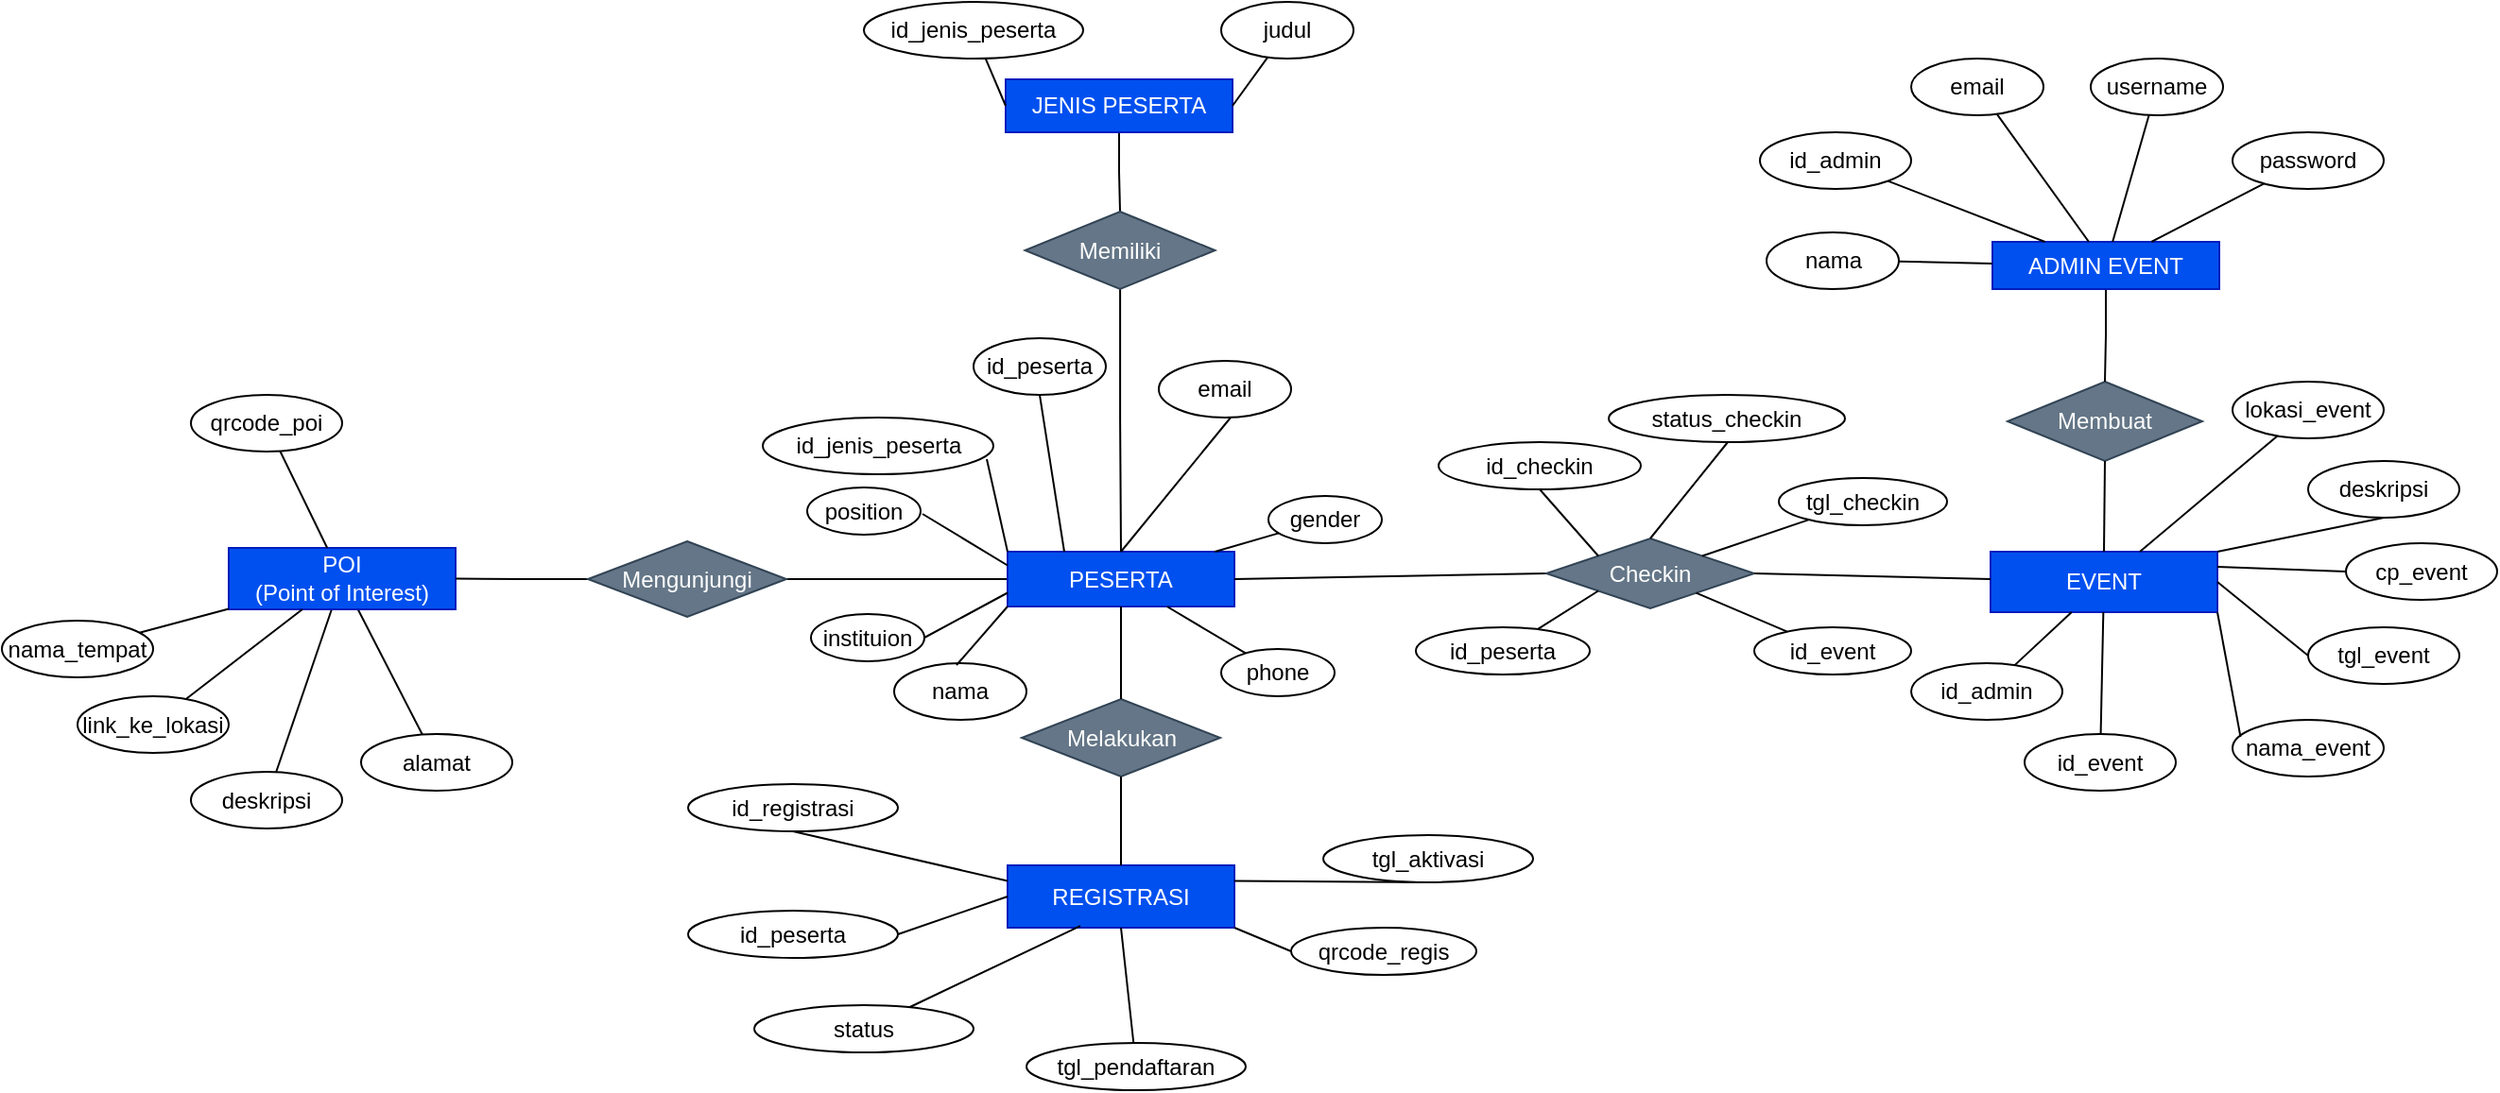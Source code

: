 <mxfile version="28.0.7">
  <diagram name="Page-1" id="OKyLxdBVDZKnVGsT_s5w">
    <mxGraphModel dx="2587" dy="-22" grid="1" gridSize="10" guides="1" tooltips="1" connect="1" arrows="1" fold="1" page="1" pageScale="1" pageWidth="850" pageHeight="1100" math="0" shadow="0">
      <root>
        <mxCell id="0" />
        <mxCell id="1" parent="0" />
        <mxCell id="aQkHbzhZn3qy7GX3IeXV-211" style="edgeStyle=orthogonalEdgeStyle;rounded=0;orthogonalLoop=1;jettySize=auto;html=1;entryX=1;entryY=0.5;entryDx=0;entryDy=0;endArrow=none;endFill=0;" edge="1" parent="1" source="aQkHbzhZn3qy7GX3IeXV-92" target="aQkHbzhZn3qy7GX3IeXV-210">
          <mxGeometry relative="1" as="geometry" />
        </mxCell>
        <mxCell id="aQkHbzhZn3qy7GX3IeXV-92" value="PESERTA" style="rounded=0;whiteSpace=wrap;html=1;fillColor=#0050ef;fontColor=#ffffff;strokeColor=#001DBC;" vertex="1" parent="1">
          <mxGeometry x="-188" y="1520" width="120" height="29" as="geometry" />
        </mxCell>
        <mxCell id="aQkHbzhZn3qy7GX3IeXV-93" value="REGISTRASI" style="rounded=0;whiteSpace=wrap;html=1;fillColor=#0050ef;fontColor=#ffffff;strokeColor=#001DBC;" vertex="1" parent="1">
          <mxGeometry x="-188" y="1686" width="120" height="33" as="geometry" />
        </mxCell>
        <mxCell id="aQkHbzhZn3qy7GX3IeXV-94" value="" style="endArrow=none;html=1;rounded=0;entryX=0;entryY=0.5;entryDx=0;entryDy=0;exitX=1;exitY=0.5;exitDx=0;exitDy=0;" edge="1" parent="1" target="aQkHbzhZn3qy7GX3IeXV-101" source="aQkHbzhZn3qy7GX3IeXV-92">
          <mxGeometry width="50" height="50" relative="1" as="geometry">
            <mxPoint x="-68" y="1519" as="sourcePoint" />
            <mxPoint x="9" y="1512" as="targetPoint" />
          </mxGeometry>
        </mxCell>
        <mxCell id="aQkHbzhZn3qy7GX3IeXV-95" value="id_peserta" style="ellipse;whiteSpace=wrap;html=1;" vertex="1" parent="1">
          <mxGeometry x="-206" y="1407" width="70" height="30" as="geometry" />
        </mxCell>
        <mxCell id="aQkHbzhZn3qy7GX3IeXV-96" value="nama" style="ellipse;whiteSpace=wrap;html=1;" vertex="1" parent="1">
          <mxGeometry x="-248" y="1579" width="70" height="30" as="geometry" />
        </mxCell>
        <mxCell id="aQkHbzhZn3qy7GX3IeXV-97" value="email" style="ellipse;whiteSpace=wrap;html=1;" vertex="1" parent="1">
          <mxGeometry x="-108" y="1419" width="70" height="30" as="geometry" />
        </mxCell>
        <mxCell id="aQkHbzhZn3qy7GX3IeXV-98" value="" style="endArrow=none;html=1;rounded=0;exitX=0.25;exitY=0;exitDx=0;exitDy=0;entryX=0.5;entryY=1;entryDx=0;entryDy=0;" edge="1" parent="1" source="aQkHbzhZn3qy7GX3IeXV-92" target="aQkHbzhZn3qy7GX3IeXV-95">
          <mxGeometry width="50" height="50" relative="1" as="geometry">
            <mxPoint x="-238" y="1499" as="sourcePoint" />
            <mxPoint x="-188" y="1449" as="targetPoint" />
          </mxGeometry>
        </mxCell>
        <mxCell id="aQkHbzhZn3qy7GX3IeXV-100" value="" style="endArrow=none;html=1;rounded=0;exitX=0.5;exitY=0;exitDx=0;exitDy=0;" edge="1" parent="1" source="aQkHbzhZn3qy7GX3IeXV-92">
          <mxGeometry width="50" height="50" relative="1" as="geometry">
            <mxPoint x="-110" y="1489" as="sourcePoint" />
            <mxPoint x="-70" y="1449" as="targetPoint" />
          </mxGeometry>
        </mxCell>
        <mxCell id="aQkHbzhZn3qy7GX3IeXV-101" value="Checkin" style="rhombus;whiteSpace=wrap;html=1;fillColor=#647687;fontColor=#ffffff;strokeColor=#314354;" vertex="1" parent="1">
          <mxGeometry x="97" y="1513" width="110" height="37" as="geometry" />
        </mxCell>
        <mxCell id="aQkHbzhZn3qy7GX3IeXV-102" value="EVENT" style="rounded=0;whiteSpace=wrap;html=1;fillColor=#0050ef;fontColor=#ffffff;strokeColor=#001DBC;" vertex="1" parent="1">
          <mxGeometry x="332" y="1520" width="120" height="32" as="geometry" />
        </mxCell>
        <mxCell id="aQkHbzhZn3qy7GX3IeXV-103" value="instituion" style="ellipse;whiteSpace=wrap;html=1;" vertex="1" parent="1">
          <mxGeometry x="-292" y="1553" width="60" height="25" as="geometry" />
        </mxCell>
        <mxCell id="aQkHbzhZn3qy7GX3IeXV-104" value="position" style="ellipse;whiteSpace=wrap;html=1;" vertex="1" parent="1">
          <mxGeometry x="-294" y="1486" width="60" height="25" as="geometry" />
        </mxCell>
        <mxCell id="aQkHbzhZn3qy7GX3IeXV-105" value="Membuat" style="rhombus;whiteSpace=wrap;html=1;fillColor=#647687;fontColor=#ffffff;strokeColor=#314354;" vertex="1" parent="1">
          <mxGeometry x="341" y="1430" width="103" height="42" as="geometry" />
        </mxCell>
        <mxCell id="aQkHbzhZn3qy7GX3IeXV-177" style="rounded=0;orthogonalLoop=1;jettySize=auto;html=1;endArrow=none;endFill=0;" edge="1" parent="1" source="aQkHbzhZn3qy7GX3IeXV-106" target="aQkHbzhZn3qy7GX3IeXV-102">
          <mxGeometry relative="1" as="geometry" />
        </mxCell>
        <mxCell id="aQkHbzhZn3qy7GX3IeXV-106" value="id_event" style="ellipse;whiteSpace=wrap;html=1;" vertex="1" parent="1">
          <mxGeometry x="350" y="1616.5" width="80" height="30" as="geometry" />
        </mxCell>
        <mxCell id="aQkHbzhZn3qy7GX3IeXV-107" value="nama_event" style="ellipse;whiteSpace=wrap;html=1;" vertex="1" parent="1">
          <mxGeometry x="460" y="1609" width="80" height="30" as="geometry" />
        </mxCell>
        <mxCell id="aQkHbzhZn3qy7GX3IeXV-108" value="tgl_event" style="ellipse;whiteSpace=wrap;html=1;" vertex="1" parent="1">
          <mxGeometry x="500" y="1560" width="80" height="30" as="geometry" />
        </mxCell>
        <mxCell id="aQkHbzhZn3qy7GX3IeXV-180" style="rounded=0;orthogonalLoop=1;jettySize=auto;html=1;endArrow=none;endFill=0;" edge="1" parent="1" source="aQkHbzhZn3qy7GX3IeXV-109" target="aQkHbzhZn3qy7GX3IeXV-102">
          <mxGeometry relative="1" as="geometry" />
        </mxCell>
        <mxCell id="aQkHbzhZn3qy7GX3IeXV-109" value="lokasi_event" style="ellipse;whiteSpace=wrap;html=1;" vertex="1" parent="1">
          <mxGeometry x="460" y="1430" width="80" height="30" as="geometry" />
        </mxCell>
        <mxCell id="aQkHbzhZn3qy7GX3IeXV-110" value="deskripsi" style="ellipse;whiteSpace=wrap;html=1;" vertex="1" parent="1">
          <mxGeometry x="500" y="1472" width="80" height="30" as="geometry" />
        </mxCell>
        <mxCell id="aQkHbzhZn3qy7GX3IeXV-111" value="cp_event" style="ellipse;whiteSpace=wrap;html=1;" vertex="1" parent="1">
          <mxGeometry x="520" y="1515.5" width="80" height="30" as="geometry" />
        </mxCell>
        <mxCell id="aQkHbzhZn3qy7GX3IeXV-112" value="" style="endArrow=none;html=1;rounded=0;entryX=0.5;entryY=1;entryDx=0;entryDy=0;exitX=1;exitY=0;exitDx=0;exitDy=0;" edge="1" parent="1" source="aQkHbzhZn3qy7GX3IeXV-102" target="aQkHbzhZn3qy7GX3IeXV-110">
          <mxGeometry width="50" height="50" relative="1" as="geometry">
            <mxPoint x="437" y="1524" as="sourcePoint" />
            <mxPoint x="487" y="1474" as="targetPoint" />
          </mxGeometry>
        </mxCell>
        <mxCell id="aQkHbzhZn3qy7GX3IeXV-191" style="rounded=0;orthogonalLoop=1;jettySize=auto;html=1;endArrow=none;endFill=0;" edge="1" parent="1" source="aQkHbzhZn3qy7GX3IeXV-113" target="aQkHbzhZn3qy7GX3IeXV-92">
          <mxGeometry relative="1" as="geometry" />
        </mxCell>
        <mxCell id="aQkHbzhZn3qy7GX3IeXV-113" value="gender" style="ellipse;whiteSpace=wrap;html=1;" vertex="1" parent="1">
          <mxGeometry x="-50" y="1490.5" width="60" height="25" as="geometry" />
        </mxCell>
        <mxCell id="aQkHbzhZn3qy7GX3IeXV-114" value="tgl_aktivasi" style="ellipse;whiteSpace=wrap;html=1;" vertex="1" parent="1">
          <mxGeometry x="-21" y="1670" width="111" height="25" as="geometry" />
        </mxCell>
        <mxCell id="aQkHbzhZn3qy7GX3IeXV-208" style="rounded=0;orthogonalLoop=1;jettySize=auto;html=1;endArrow=none;endFill=0;" edge="1" parent="1" source="aQkHbzhZn3qy7GX3IeXV-115" target="aQkHbzhZn3qy7GX3IeXV-92">
          <mxGeometry relative="1" as="geometry" />
        </mxCell>
        <mxCell id="aQkHbzhZn3qy7GX3IeXV-115" value="phone" style="ellipse;whiteSpace=wrap;html=1;" vertex="1" parent="1">
          <mxGeometry x="-75" y="1571.5" width="60" height="25" as="geometry" />
        </mxCell>
        <mxCell id="aQkHbzhZn3qy7GX3IeXV-116" value="" style="endArrow=none;html=1;rounded=0;exitX=1;exitY=0.25;exitDx=0;exitDy=0;entryX=0.5;entryY=1;entryDx=0;entryDy=0;" edge="1" parent="1" source="aQkHbzhZn3qy7GX3IeXV-93" target="aQkHbzhZn3qy7GX3IeXV-114">
          <mxGeometry width="50" height="50" relative="1" as="geometry">
            <mxPoint x="-74" y="1813" as="sourcePoint" />
            <mxPoint x="-24" y="1763" as="targetPoint" />
          </mxGeometry>
        </mxCell>
        <mxCell id="aQkHbzhZn3qy7GX3IeXV-176" style="edgeStyle=orthogonalEdgeStyle;rounded=0;orthogonalLoop=1;jettySize=auto;html=1;endArrow=none;endFill=0;" edge="1" parent="1" source="aQkHbzhZn3qy7GX3IeXV-117" target="aQkHbzhZn3qy7GX3IeXV-105">
          <mxGeometry relative="1" as="geometry" />
        </mxCell>
        <mxCell id="aQkHbzhZn3qy7GX3IeXV-117" value="ADMIN EVENT" style="rounded=0;whiteSpace=wrap;html=1;fillColor=#0050ef;fontColor=#ffffff;strokeColor=#001DBC;" vertex="1" parent="1">
          <mxGeometry x="333" y="1356" width="120" height="25" as="geometry" />
        </mxCell>
        <mxCell id="aQkHbzhZn3qy7GX3IeXV-188" style="rounded=0;orthogonalLoop=1;jettySize=auto;html=1;endArrow=none;endFill=0;" edge="1" parent="1" source="aQkHbzhZn3qy7GX3IeXV-118" target="aQkHbzhZn3qy7GX3IeXV-117">
          <mxGeometry relative="1" as="geometry" />
        </mxCell>
        <mxCell id="aQkHbzhZn3qy7GX3IeXV-118" value="id_admin" style="ellipse;whiteSpace=wrap;html=1;" vertex="1" parent="1">
          <mxGeometry x="210" y="1298" width="80" height="30" as="geometry" />
        </mxCell>
        <mxCell id="aQkHbzhZn3qy7GX3IeXV-186" style="rounded=0;orthogonalLoop=1;jettySize=auto;html=1;endArrow=none;endFill=0;" edge="1" parent="1" source="aQkHbzhZn3qy7GX3IeXV-119" target="aQkHbzhZn3qy7GX3IeXV-117">
          <mxGeometry relative="1" as="geometry" />
        </mxCell>
        <mxCell id="aQkHbzhZn3qy7GX3IeXV-119" value="username" style="ellipse;whiteSpace=wrap;html=1;" vertex="1" parent="1">
          <mxGeometry x="385" y="1259" width="70" height="30" as="geometry" />
        </mxCell>
        <mxCell id="aQkHbzhZn3qy7GX3IeXV-185" style="rounded=0;orthogonalLoop=1;jettySize=auto;html=1;endArrow=none;endFill=0;" edge="1" parent="1" source="aQkHbzhZn3qy7GX3IeXV-120" target="aQkHbzhZn3qy7GX3IeXV-117">
          <mxGeometry relative="1" as="geometry" />
        </mxCell>
        <mxCell id="aQkHbzhZn3qy7GX3IeXV-120" value="password" style="ellipse;whiteSpace=wrap;html=1;" vertex="1" parent="1">
          <mxGeometry x="460" y="1298" width="80" height="30" as="geometry" />
        </mxCell>
        <mxCell id="aQkHbzhZn3qy7GX3IeXV-189" style="rounded=0;orthogonalLoop=1;jettySize=auto;html=1;endArrow=none;endFill=0;" edge="1" parent="1" source="aQkHbzhZn3qy7GX3IeXV-121" target="aQkHbzhZn3qy7GX3IeXV-117">
          <mxGeometry relative="1" as="geometry" />
        </mxCell>
        <mxCell id="aQkHbzhZn3qy7GX3IeXV-121" value="nama" style="ellipse;whiteSpace=wrap;html=1;" vertex="1" parent="1">
          <mxGeometry x="213.5" y="1351" width="70" height="30" as="geometry" />
        </mxCell>
        <mxCell id="aQkHbzhZn3qy7GX3IeXV-187" style="rounded=0;orthogonalLoop=1;jettySize=auto;html=1;endArrow=none;endFill=0;" edge="1" parent="1" source="aQkHbzhZn3qy7GX3IeXV-122" target="aQkHbzhZn3qy7GX3IeXV-117">
          <mxGeometry relative="1" as="geometry" />
        </mxCell>
        <mxCell id="aQkHbzhZn3qy7GX3IeXV-122" value="email" style="ellipse;whiteSpace=wrap;html=1;" vertex="1" parent="1">
          <mxGeometry x="290" y="1259" width="70" height="30" as="geometry" />
        </mxCell>
        <mxCell id="aQkHbzhZn3qy7GX3IeXV-128" value="" style="endArrow=none;html=1;rounded=0;entryX=0;entryY=0.5;entryDx=0;entryDy=0;exitX=1;exitY=0.5;exitDx=0;exitDy=0;" edge="1" parent="1" source="aQkHbzhZn3qy7GX3IeXV-102" target="aQkHbzhZn3qy7GX3IeXV-108">
          <mxGeometry width="50" height="50" relative="1" as="geometry">
            <mxPoint x="468" y="1494" as="sourcePoint" />
            <mxPoint x="518" y="1444" as="targetPoint" />
          </mxGeometry>
        </mxCell>
        <mxCell id="aQkHbzhZn3qy7GX3IeXV-129" value="" style="endArrow=none;html=1;rounded=0;entryX=0;entryY=0.5;entryDx=0;entryDy=0;exitX=1;exitY=0.25;exitDx=0;exitDy=0;" edge="1" parent="1" source="aQkHbzhZn3qy7GX3IeXV-102" target="aQkHbzhZn3qy7GX3IeXV-111">
          <mxGeometry width="50" height="50" relative="1" as="geometry">
            <mxPoint x="464" y="1494" as="sourcePoint" />
            <mxPoint x="514" y="1444" as="targetPoint" />
          </mxGeometry>
        </mxCell>
        <mxCell id="aQkHbzhZn3qy7GX3IeXV-131" value="qrcode_regis" style="ellipse;whiteSpace=wrap;html=1;" vertex="1" parent="1">
          <mxGeometry x="-38" y="1719" width="98" height="25" as="geometry" />
        </mxCell>
        <mxCell id="aQkHbzhZn3qy7GX3IeXV-181" style="rounded=0;orthogonalLoop=1;jettySize=auto;html=1;entryX=0;entryY=1;entryDx=0;entryDy=0;endArrow=none;endFill=0;" edge="1" parent="1" source="aQkHbzhZn3qy7GX3IeXV-132" target="aQkHbzhZn3qy7GX3IeXV-101">
          <mxGeometry relative="1" as="geometry" />
        </mxCell>
        <mxCell id="aQkHbzhZn3qy7GX3IeXV-132" value="id_peserta" style="ellipse;whiteSpace=wrap;html=1;" vertex="1" parent="1">
          <mxGeometry x="28" y="1560" width="92" height="25" as="geometry" />
        </mxCell>
        <mxCell id="aQkHbzhZn3qy7GX3IeXV-182" style="rounded=0;orthogonalLoop=1;jettySize=auto;html=1;endArrow=none;endFill=0;" edge="1" parent="1" source="aQkHbzhZn3qy7GX3IeXV-133" target="aQkHbzhZn3qy7GX3IeXV-101">
          <mxGeometry relative="1" as="geometry" />
        </mxCell>
        <mxCell id="aQkHbzhZn3qy7GX3IeXV-133" value="id_event" style="ellipse;whiteSpace=wrap;html=1;" vertex="1" parent="1">
          <mxGeometry x="207" y="1560" width="83" height="25" as="geometry" />
        </mxCell>
        <mxCell id="aQkHbzhZn3qy7GX3IeXV-134" value="id_checkin" style="ellipse;whiteSpace=wrap;html=1;" vertex="1" parent="1">
          <mxGeometry x="40" y="1462" width="107" height="25" as="geometry" />
        </mxCell>
        <mxCell id="aQkHbzhZn3qy7GX3IeXV-135" value="id_jenis_peserta" style="ellipse;whiteSpace=wrap;html=1;" vertex="1" parent="1">
          <mxGeometry x="-317.5" y="1449" width="122" height="30" as="geometry" />
        </mxCell>
        <mxCell id="aQkHbzhZn3qy7GX3IeXV-172" style="edgeStyle=orthogonalEdgeStyle;rounded=0;orthogonalLoop=1;jettySize=auto;html=1;entryX=0.5;entryY=0;entryDx=0;entryDy=0;endArrow=none;endFill=0;" edge="1" parent="1" source="aQkHbzhZn3qy7GX3IeXV-136" target="aQkHbzhZn3qy7GX3IeXV-143">
          <mxGeometry relative="1" as="geometry" />
        </mxCell>
        <mxCell id="aQkHbzhZn3qy7GX3IeXV-136" value="JENIS PESERTA" style="rounded=0;whiteSpace=wrap;html=1;fillColor=#0050ef;fontColor=#ffffff;strokeColor=#001DBC;" vertex="1" parent="1">
          <mxGeometry x="-189" y="1270" width="120" height="28" as="geometry" />
        </mxCell>
        <mxCell id="aQkHbzhZn3qy7GX3IeXV-137" value="tgl_pendaftaran" style="ellipse;whiteSpace=wrap;html=1;" vertex="1" parent="1">
          <mxGeometry x="-178" y="1780" width="116" height="25" as="geometry" />
        </mxCell>
        <mxCell id="aQkHbzhZn3qy7GX3IeXV-193" style="rounded=0;orthogonalLoop=1;jettySize=auto;html=1;entryX=1;entryY=0.5;entryDx=0;entryDy=0;endArrow=none;endFill=0;" edge="1" parent="1" source="aQkHbzhZn3qy7GX3IeXV-138" target="aQkHbzhZn3qy7GX3IeXV-136">
          <mxGeometry relative="1" as="geometry" />
        </mxCell>
        <mxCell id="aQkHbzhZn3qy7GX3IeXV-138" value="judul" style="ellipse;whiteSpace=wrap;html=1;" vertex="1" parent="1">
          <mxGeometry x="-75" y="1229" width="70" height="30" as="geometry" />
        </mxCell>
        <mxCell id="aQkHbzhZn3qy7GX3IeXV-179" style="rounded=0;orthogonalLoop=1;jettySize=auto;html=1;entryX=0.321;entryY=0.973;entryDx=0;entryDy=0;endArrow=none;endFill=0;entryPerimeter=0;" edge="1" parent="1" source="aQkHbzhZn3qy7GX3IeXV-139" target="aQkHbzhZn3qy7GX3IeXV-93">
          <mxGeometry relative="1" as="geometry" />
        </mxCell>
        <mxCell id="aQkHbzhZn3qy7GX3IeXV-139" value="status" style="ellipse;whiteSpace=wrap;html=1;" vertex="1" parent="1">
          <mxGeometry x="-322" y="1760" width="116" height="25" as="geometry" />
        </mxCell>
        <mxCell id="aQkHbzhZn3qy7GX3IeXV-140" value="status_checkin" style="ellipse;whiteSpace=wrap;html=1;" vertex="1" parent="1">
          <mxGeometry x="130" y="1437" width="125" height="25" as="geometry" />
        </mxCell>
        <mxCell id="aQkHbzhZn3qy7GX3IeXV-141" value="tgl_checkin" style="ellipse;whiteSpace=wrap;html=1;" vertex="1" parent="1">
          <mxGeometry x="220" y="1481" width="89" height="25" as="geometry" />
        </mxCell>
        <mxCell id="aQkHbzhZn3qy7GX3IeXV-142" value="Melakukan" style="rhombus;whiteSpace=wrap;html=1;fillColor=#647687;fontColor=#ffffff;strokeColor=#314354;" vertex="1" parent="1">
          <mxGeometry x="-180.5" y="1598" width="105" height="41" as="geometry" />
        </mxCell>
        <mxCell id="aQkHbzhZn3qy7GX3IeXV-173" style="edgeStyle=orthogonalEdgeStyle;rounded=0;orthogonalLoop=1;jettySize=auto;html=1;entryX=0.5;entryY=0;entryDx=0;entryDy=0;endArrow=none;endFill=0;" edge="1" parent="1" source="aQkHbzhZn3qy7GX3IeXV-143" target="aQkHbzhZn3qy7GX3IeXV-92">
          <mxGeometry relative="1" as="geometry" />
        </mxCell>
        <mxCell id="aQkHbzhZn3qy7GX3IeXV-143" value="Memiliki" style="rhombus;whiteSpace=wrap;html=1;fillColor=#647687;fontColor=#ffffff;strokeColor=#314354;" vertex="1" parent="1">
          <mxGeometry x="-178.75" y="1340" width="100.5" height="41" as="geometry" />
        </mxCell>
        <mxCell id="aQkHbzhZn3qy7GX3IeXV-192" style="rounded=0;orthogonalLoop=1;jettySize=auto;html=1;entryX=0;entryY=0.5;entryDx=0;entryDy=0;endArrow=none;endFill=0;" edge="1" parent="1" source="aQkHbzhZn3qy7GX3IeXV-144" target="aQkHbzhZn3qy7GX3IeXV-136">
          <mxGeometry relative="1" as="geometry" />
        </mxCell>
        <mxCell id="aQkHbzhZn3qy7GX3IeXV-144" value="id_jenis_peserta" style="ellipse;whiteSpace=wrap;html=1;" vertex="1" parent="1">
          <mxGeometry x="-264" y="1229" width="116" height="30" as="geometry" />
        </mxCell>
        <mxCell id="aQkHbzhZn3qy7GX3IeXV-145" value="id_registrasi" style="ellipse;whiteSpace=wrap;html=1;" vertex="1" parent="1">
          <mxGeometry x="-357" y="1643" width="111" height="25" as="geometry" />
        </mxCell>
        <mxCell id="aQkHbzhZn3qy7GX3IeXV-146" value="id_peserta" style="ellipse;whiteSpace=wrap;html=1;" vertex="1" parent="1">
          <mxGeometry x="-357" y="1710" width="111" height="25" as="geometry" />
        </mxCell>
        <mxCell id="aQkHbzhZn3qy7GX3IeXV-150" value="" style="endArrow=none;html=1;rounded=0;exitX=0;exitY=0;exitDx=0;exitDy=0;" edge="1" parent="1" source="aQkHbzhZn3qy7GX3IeXV-92">
          <mxGeometry width="50" height="50" relative="1" as="geometry">
            <mxPoint x="-249" y="1521" as="sourcePoint" />
            <mxPoint x="-199" y="1471" as="targetPoint" />
          </mxGeometry>
        </mxCell>
        <mxCell id="aQkHbzhZn3qy7GX3IeXV-151" value="" style="endArrow=none;html=1;rounded=0;entryX=0;entryY=0.25;entryDx=0;entryDy=0;" edge="1" parent="1" target="aQkHbzhZn3qy7GX3IeXV-92">
          <mxGeometry width="50" height="50" relative="1" as="geometry">
            <mxPoint x="-233" y="1500" as="sourcePoint" />
            <mxPoint x="-183" y="1450" as="targetPoint" />
          </mxGeometry>
        </mxCell>
        <mxCell id="aQkHbzhZn3qy7GX3IeXV-153" value="" style="endArrow=none;html=1;rounded=0;exitX=1;exitY=0.5;exitDx=0;exitDy=0;entryX=0;entryY=0.75;entryDx=0;entryDy=0;" edge="1" parent="1" source="aQkHbzhZn3qy7GX3IeXV-103" target="aQkHbzhZn3qy7GX3IeXV-92">
          <mxGeometry width="50" height="50" relative="1" as="geometry">
            <mxPoint x="-224" y="1585" as="sourcePoint" />
            <mxPoint x="-174" y="1535" as="targetPoint" />
          </mxGeometry>
        </mxCell>
        <mxCell id="aQkHbzhZn3qy7GX3IeXV-154" value="" style="endArrow=none;html=1;rounded=0;entryX=0;entryY=1;entryDx=0;entryDy=0;" edge="1" parent="1" target="aQkHbzhZn3qy7GX3IeXV-92">
          <mxGeometry width="50" height="50" relative="1" as="geometry">
            <mxPoint x="-215" y="1580" as="sourcePoint" />
            <mxPoint x="-165" y="1530" as="targetPoint" />
          </mxGeometry>
        </mxCell>
        <mxCell id="aQkHbzhZn3qy7GX3IeXV-155" value="" style="endArrow=none;html=1;rounded=0;exitX=0.5;exitY=0;exitDx=0;exitDy=0;entryX=0.5;entryY=1;entryDx=0;entryDy=0;" edge="1" parent="1" source="aQkHbzhZn3qy7GX3IeXV-142" target="aQkHbzhZn3qy7GX3IeXV-92">
          <mxGeometry width="50" height="50" relative="1" as="geometry">
            <mxPoint x="-175" y="1601" as="sourcePoint" />
            <mxPoint x="-125" y="1551" as="targetPoint" />
          </mxGeometry>
        </mxCell>
        <mxCell id="aQkHbzhZn3qy7GX3IeXV-156" value="" style="endArrow=none;html=1;rounded=0;exitX=0.5;exitY=0;exitDx=0;exitDy=0;entryX=0.5;entryY=1;entryDx=0;entryDy=0;" edge="1" parent="1" source="aQkHbzhZn3qy7GX3IeXV-93" target="aQkHbzhZn3qy7GX3IeXV-142">
          <mxGeometry width="50" height="50" relative="1" as="geometry">
            <mxPoint x="-174" y="1747" as="sourcePoint" />
            <mxPoint x="-124" y="1697" as="targetPoint" />
          </mxGeometry>
        </mxCell>
        <mxCell id="aQkHbzhZn3qy7GX3IeXV-158" value="" style="endArrow=none;html=1;rounded=0;exitX=0.5;exitY=0;exitDx=0;exitDy=0;entryX=0.5;entryY=1;entryDx=0;entryDy=0;" edge="1" parent="1" source="aQkHbzhZn3qy7GX3IeXV-102" target="aQkHbzhZn3qy7GX3IeXV-105">
          <mxGeometry width="50" height="50" relative="1" as="geometry">
            <mxPoint x="350" y="1406" as="sourcePoint" />
            <mxPoint x="400" y="1356" as="targetPoint" />
          </mxGeometry>
        </mxCell>
        <mxCell id="aQkHbzhZn3qy7GX3IeXV-159" value="" style="endArrow=none;html=1;rounded=0;entryX=0;entryY=0.5;entryDx=0;entryDy=0;exitX=1;exitY=1;exitDx=0;exitDy=0;" edge="1" parent="1" target="aQkHbzhZn3qy7GX3IeXV-131" source="aQkHbzhZn3qy7GX3IeXV-93">
          <mxGeometry width="50" height="50" relative="1" as="geometry">
            <mxPoint x="-66" y="1802" as="sourcePoint" />
            <mxPoint x="-16" y="1752" as="targetPoint" />
          </mxGeometry>
        </mxCell>
        <mxCell id="aQkHbzhZn3qy7GX3IeXV-160" value="" style="endArrow=none;html=1;rounded=0;entryX=0;entryY=0.25;entryDx=0;entryDy=0;exitX=0.5;exitY=1;exitDx=0;exitDy=0;" edge="1" parent="1" source="aQkHbzhZn3qy7GX3IeXV-145" target="aQkHbzhZn3qy7GX3IeXV-93">
          <mxGeometry width="50" height="50" relative="1" as="geometry">
            <mxPoint x="-221" y="1734" as="sourcePoint" />
            <mxPoint x="-171" y="1684" as="targetPoint" />
          </mxGeometry>
        </mxCell>
        <mxCell id="aQkHbzhZn3qy7GX3IeXV-161" value="" style="endArrow=none;html=1;rounded=0;entryX=0;entryY=0.5;entryDx=0;entryDy=0;exitX=1;exitY=0.5;exitDx=0;exitDy=0;" edge="1" parent="1" source="aQkHbzhZn3qy7GX3IeXV-146" target="aQkHbzhZn3qy7GX3IeXV-93">
          <mxGeometry width="50" height="50" relative="1" as="geometry">
            <mxPoint x="-236" y="1812" as="sourcePoint" />
            <mxPoint x="-186" y="1762" as="targetPoint" />
          </mxGeometry>
        </mxCell>
        <mxCell id="aQkHbzhZn3qy7GX3IeXV-165" value="" style="endArrow=none;html=1;rounded=0;exitX=1;exitY=1;exitDx=0;exitDy=0;entryX=0.053;entryY=0.3;entryDx=0;entryDy=0;entryPerimeter=0;" edge="1" parent="1" source="aQkHbzhZn3qy7GX3IeXV-102" target="aQkHbzhZn3qy7GX3IeXV-107">
          <mxGeometry width="50" height="50" relative="1" as="geometry">
            <mxPoint x="453" y="1633" as="sourcePoint" />
            <mxPoint x="503" y="1583" as="targetPoint" />
          </mxGeometry>
        </mxCell>
        <mxCell id="aQkHbzhZn3qy7GX3IeXV-166" value="" style="endArrow=none;html=1;rounded=0;exitX=1;exitY=0.5;exitDx=0;exitDy=0;" edge="1" parent="1" target="aQkHbzhZn3qy7GX3IeXV-102" source="aQkHbzhZn3qy7GX3IeXV-101">
          <mxGeometry width="50" height="50" relative="1" as="geometry">
            <mxPoint x="276" y="1522" as="sourcePoint" />
            <mxPoint x="326" y="1472" as="targetPoint" />
          </mxGeometry>
        </mxCell>
        <mxCell id="aQkHbzhZn3qy7GX3IeXV-167" value="" style="endArrow=none;html=1;rounded=0;exitX=0;exitY=0;exitDx=0;exitDy=0;entryX=0.5;entryY=1;entryDx=0;entryDy=0;" edge="1" parent="1" source="aQkHbzhZn3qy7GX3IeXV-101" target="aQkHbzhZn3qy7GX3IeXV-134">
          <mxGeometry width="50" height="50" relative="1" as="geometry">
            <mxPoint x="22" y="1539" as="sourcePoint" />
            <mxPoint x="72" y="1489" as="targetPoint" />
          </mxGeometry>
        </mxCell>
        <mxCell id="aQkHbzhZn3qy7GX3IeXV-168" value="" style="endArrow=none;html=1;rounded=0;exitX=0.5;exitY=0;exitDx=0;exitDy=0;" edge="1" parent="1" source="aQkHbzhZn3qy7GX3IeXV-101">
          <mxGeometry width="50" height="50" relative="1" as="geometry">
            <mxPoint x="143" y="1512" as="sourcePoint" />
            <mxPoint x="193" y="1462" as="targetPoint" />
          </mxGeometry>
        </mxCell>
        <mxCell id="aQkHbzhZn3qy7GX3IeXV-174" style="rounded=0;orthogonalLoop=1;jettySize=auto;html=1;entryX=1;entryY=0;entryDx=0;entryDy=0;endArrow=none;endFill=0;" edge="1" parent="1" source="aQkHbzhZn3qy7GX3IeXV-141" target="aQkHbzhZn3qy7GX3IeXV-101">
          <mxGeometry relative="1" as="geometry" />
        </mxCell>
        <mxCell id="aQkHbzhZn3qy7GX3IeXV-178" style="rounded=0;orthogonalLoop=1;jettySize=auto;html=1;entryX=0.5;entryY=1;entryDx=0;entryDy=0;endArrow=none;endFill=0;" edge="1" parent="1" source="aQkHbzhZn3qy7GX3IeXV-137" target="aQkHbzhZn3qy7GX3IeXV-93">
          <mxGeometry relative="1" as="geometry" />
        </mxCell>
        <mxCell id="aQkHbzhZn3qy7GX3IeXV-196" style="rounded=0;orthogonalLoop=1;jettySize=auto;html=1;endArrow=none;endFill=0;" edge="1" parent="1" source="aQkHbzhZn3qy7GX3IeXV-198" target="aQkHbzhZn3qy7GX3IeXV-205">
          <mxGeometry relative="1" as="geometry" />
        </mxCell>
        <mxCell id="aQkHbzhZn3qy7GX3IeXV-197" style="rounded=0;orthogonalLoop=1;jettySize=auto;html=1;endArrow=none;endFill=0;" edge="1" parent="1" source="aQkHbzhZn3qy7GX3IeXV-198" target="aQkHbzhZn3qy7GX3IeXV-202">
          <mxGeometry relative="1" as="geometry" />
        </mxCell>
        <mxCell id="aQkHbzhZn3qy7GX3IeXV-198" value="POI&lt;div&gt;(Point of Interest)&lt;/div&gt;" style="rounded=0;whiteSpace=wrap;html=1;fillColor=#0050ef;strokeColor=#001DBC;fontColor=#ffffff;" vertex="1" parent="1">
          <mxGeometry x="-600" y="1518" width="120" height="32.5" as="geometry" />
        </mxCell>
        <mxCell id="aQkHbzhZn3qy7GX3IeXV-200" style="rounded=0;orthogonalLoop=1;jettySize=auto;html=1;endArrow=none;endFill=0;" edge="1" parent="1" source="aQkHbzhZn3qy7GX3IeXV-201" target="aQkHbzhZn3qy7GX3IeXV-198">
          <mxGeometry relative="1" as="geometry" />
        </mxCell>
        <mxCell id="aQkHbzhZn3qy7GX3IeXV-201" value="nama_tempat" style="ellipse;whiteSpace=wrap;html=1;" vertex="1" parent="1">
          <mxGeometry x="-720" y="1556.5" width="80" height="30" as="geometry" />
        </mxCell>
        <mxCell id="aQkHbzhZn3qy7GX3IeXV-202" value="deskripsi" style="ellipse;whiteSpace=wrap;html=1;" vertex="1" parent="1">
          <mxGeometry x="-620" y="1636.5" width="80" height="30" as="geometry" />
        </mxCell>
        <mxCell id="aQkHbzhZn3qy7GX3IeXV-203" style="rounded=0;orthogonalLoop=1;jettySize=auto;html=1;endArrow=none;endFill=0;" edge="1" parent="1" source="aQkHbzhZn3qy7GX3IeXV-204" target="aQkHbzhZn3qy7GX3IeXV-198">
          <mxGeometry relative="1" as="geometry" />
        </mxCell>
        <mxCell id="aQkHbzhZn3qy7GX3IeXV-204" value="link_ke_lokasi" style="ellipse;whiteSpace=wrap;html=1;" vertex="1" parent="1">
          <mxGeometry x="-680" y="1596.5" width="80" height="30" as="geometry" />
        </mxCell>
        <mxCell id="aQkHbzhZn3qy7GX3IeXV-205" value="alamat" style="ellipse;whiteSpace=wrap;html=1;" vertex="1" parent="1">
          <mxGeometry x="-530" y="1616.5" width="80" height="30" as="geometry" />
        </mxCell>
        <mxCell id="aQkHbzhZn3qy7GX3IeXV-206" style="rounded=0;orthogonalLoop=1;jettySize=auto;html=1;endArrow=none;endFill=0;" edge="1" parent="1" source="aQkHbzhZn3qy7GX3IeXV-207" target="aQkHbzhZn3qy7GX3IeXV-198">
          <mxGeometry relative="1" as="geometry" />
        </mxCell>
        <mxCell id="aQkHbzhZn3qy7GX3IeXV-207" value="qrcode_poi" style="ellipse;whiteSpace=wrap;html=1;" vertex="1" parent="1">
          <mxGeometry x="-620" y="1437" width="80" height="30" as="geometry" />
        </mxCell>
        <mxCell id="aQkHbzhZn3qy7GX3IeXV-212" style="edgeStyle=orthogonalEdgeStyle;rounded=0;orthogonalLoop=1;jettySize=auto;html=1;entryX=1;entryY=0.5;entryDx=0;entryDy=0;endArrow=none;endFill=0;" edge="1" parent="1" source="aQkHbzhZn3qy7GX3IeXV-210" target="aQkHbzhZn3qy7GX3IeXV-198">
          <mxGeometry relative="1" as="geometry" />
        </mxCell>
        <mxCell id="aQkHbzhZn3qy7GX3IeXV-210" value="Mengunjungi" style="rhombus;whiteSpace=wrap;html=1;fillColor=#647687;fontColor=#ffffff;strokeColor=#314354;" vertex="1" parent="1">
          <mxGeometry x="-410" y="1514.5" width="105" height="40" as="geometry" />
        </mxCell>
        <mxCell id="aQkHbzhZn3qy7GX3IeXV-214" style="rounded=0;orthogonalLoop=1;jettySize=auto;html=1;endArrow=none;endFill=0;" edge="1" parent="1" source="aQkHbzhZn3qy7GX3IeXV-213" target="aQkHbzhZn3qy7GX3IeXV-102">
          <mxGeometry relative="1" as="geometry" />
        </mxCell>
        <mxCell id="aQkHbzhZn3qy7GX3IeXV-213" value="id_admin" style="ellipse;whiteSpace=wrap;html=1;" vertex="1" parent="1">
          <mxGeometry x="290" y="1579" width="80" height="30" as="geometry" />
        </mxCell>
      </root>
    </mxGraphModel>
  </diagram>
</mxfile>
